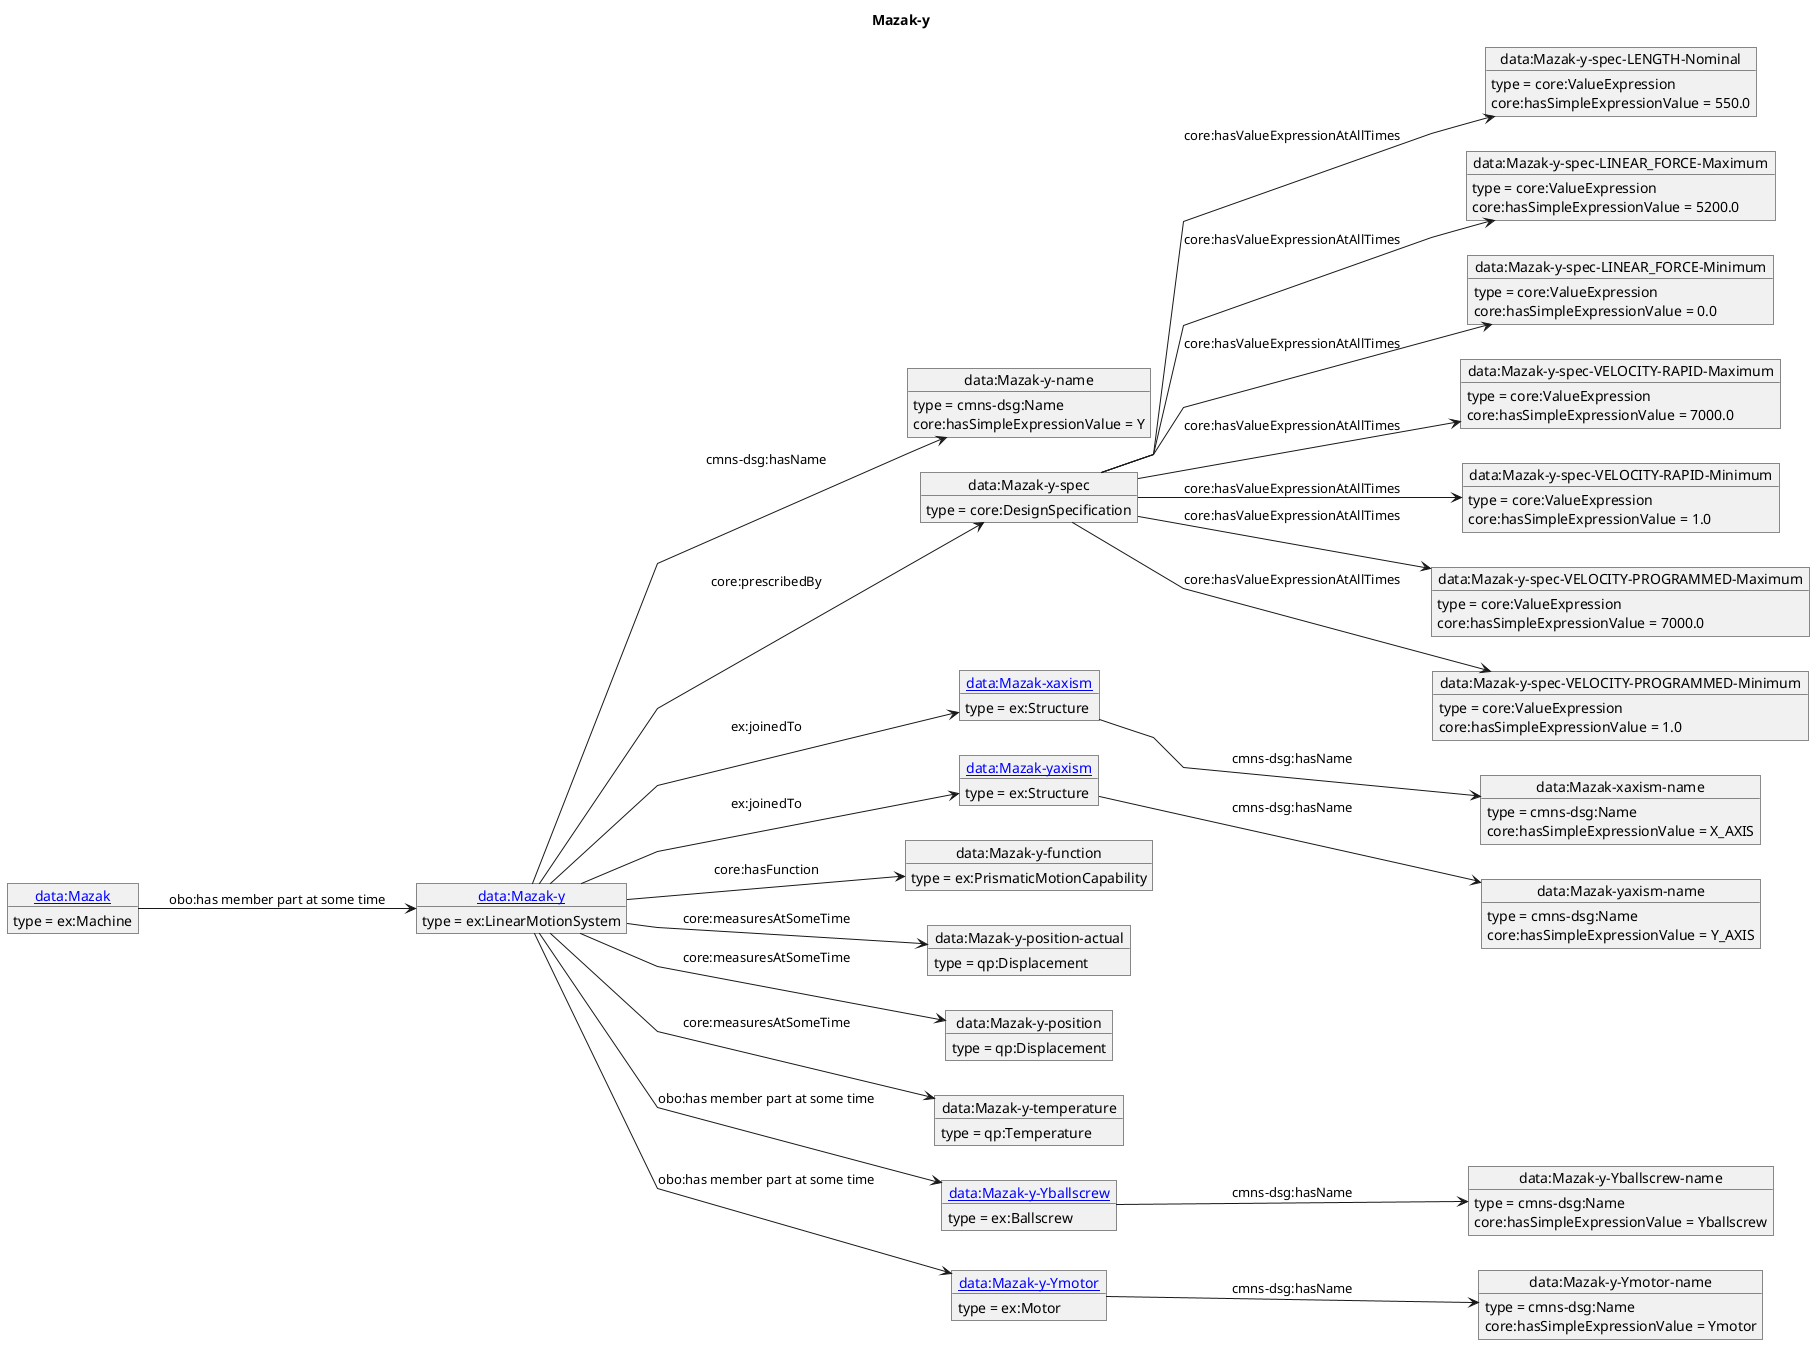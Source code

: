 @startuml
skinparam linetype polyline
left to right direction
title Mazak-y
object "[[./Mazak-y.html data:Mazak-y]]" as o1 {
 type = ex:LinearMotionSystem
 }
object "data:Mazak-y-name" as o2 {
 type = cmns-dsg:Name
 }
object "data:Mazak-y-spec" as o3 {
 type = core:DesignSpecification
 }
object "data:Mazak-y-spec-LENGTH-Nominal" as o4 {
 type = core:ValueExpression
 }
object "data:Mazak-y-spec-LINEAR_FORCE-Maximum" as o5 {
 type = core:ValueExpression
 }
object "data:Mazak-y-spec-LINEAR_FORCE-Minimum" as o6 {
 type = core:ValueExpression
 }
object "data:Mazak-y-spec-VELOCITY-RAPID-Maximum" as o7 {
 type = core:ValueExpression
 }
object "data:Mazak-y-spec-VELOCITY-RAPID-Minimum" as o8 {
 type = core:ValueExpression
 }
object "data:Mazak-y-spec-VELOCITY-PROGRAMMED-Maximum" as o9 {
 type = core:ValueExpression
 }
object "data:Mazak-y-spec-VELOCITY-PROGRAMMED-Minimum" as o10 {
 type = core:ValueExpression
 }
object "[[./Mazak-xaxism.html data:Mazak-xaxism]]" as o11 {
 type = ex:Structure
 }
object "data:Mazak-xaxism-name" as o12 {
 type = cmns-dsg:Name
 }
object "[[./Mazak-yaxism.html data:Mazak-yaxism]]" as o13 {
 type = ex:Structure
 }
object "data:Mazak-yaxism-name" as o14 {
 type = cmns-dsg:Name
 }
object "data:Mazak-y-function" as o15 {
 type = ex:PrismaticMotionCapability
 }
object "data:Mazak-y-position-actual" as o16 {
 type = qp:Displacement
 }
object "data:Mazak-y-position" as o17 {
 type = qp:Displacement
 }
object "data:Mazak-y-temperature" as o18 {
 type = qp:Temperature
 }
object "[[./Mazak-y-Yballscrew.html data:Mazak-y-Yballscrew]]" as o19 {
 type = ex:Ballscrew
 }
object "data:Mazak-y-Yballscrew-name" as o20 {
 type = cmns-dsg:Name
 }
object "[[./Mazak-y-Ymotor.html data:Mazak-y-Ymotor]]" as o21 {
 type = ex:Motor
 }
object "data:Mazak-y-Ymotor-name" as o22 {
 type = cmns-dsg:Name
 }
object "[[./Mazak.html data:Mazak]]" as o23 {
 type = ex:Machine
 }
o1 --> o2 : cmns-dsg:hasName
o2 : core:hasSimpleExpressionValue = Y
o1 --> o3 : core:prescribedBy
o3 --> o4 : core:hasValueExpressionAtAllTimes
o4 : core:hasSimpleExpressionValue = 550.0
o3 --> o5 : core:hasValueExpressionAtAllTimes
o5 : core:hasSimpleExpressionValue = 5200.0
o3 --> o6 : core:hasValueExpressionAtAllTimes
o6 : core:hasSimpleExpressionValue = 0.0
o3 --> o7 : core:hasValueExpressionAtAllTimes
o7 : core:hasSimpleExpressionValue = 7000.0
o3 --> o8 : core:hasValueExpressionAtAllTimes
o8 : core:hasSimpleExpressionValue = 1.0
o3 --> o9 : core:hasValueExpressionAtAllTimes
o9 : core:hasSimpleExpressionValue = 7000.0
o3 --> o10 : core:hasValueExpressionAtAllTimes
o10 : core:hasSimpleExpressionValue = 1.0
o1 --> o11 : ex:joinedTo
o11 --> o12 : cmns-dsg:hasName
o12 : core:hasSimpleExpressionValue = X_AXIS
o1 --> o13 : ex:joinedTo
o13 --> o14 : cmns-dsg:hasName
o14 : core:hasSimpleExpressionValue = Y_AXIS
o1 --> o15 : core:hasFunction
o1 --> o16 : core:measuresAtSomeTime
o1 --> o17 : core:measuresAtSomeTime
o1 --> o18 : core:measuresAtSomeTime
o1 --> o19 : obo:has member part at some time
o19 --> o20 : cmns-dsg:hasName
o20 : core:hasSimpleExpressionValue = Yballscrew
o1 --> o21 : obo:has member part at some time
o21 --> o22 : cmns-dsg:hasName
o22 : core:hasSimpleExpressionValue = Ymotor
o23 --> o1 : obo:has member part at some time
@enduml
